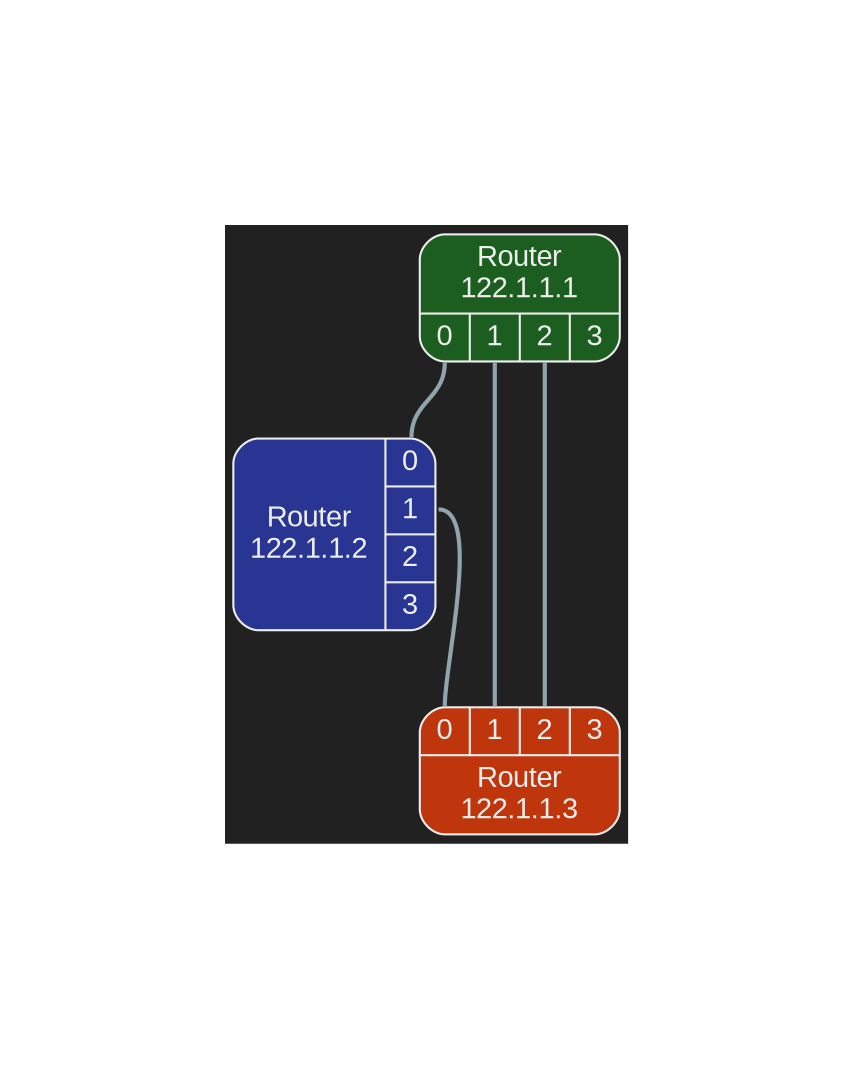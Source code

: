 graph net_props {
  bgcolor="#212121";
  margin="1.5,1.5";
  
  node [shape=record style="rounded,filled" color="#EEEEEE" fontcolor="#EEEEEE" fontname="Arial"]
  edge [color="#90A4AE" penwidth=2 fontcolor="#EEEEEE"]

  R0 [label="{Router\n122.1.1.1|{<e0>0|<e1>1|<e2>2|<e3>3}}" fillcolor="#1B5E20"]
  R1 [label="{{Router\n122.1.1.2|{<e0>0|<e1>1|<e2>2|<e3>3}}}" fillcolor="#283593"]
  R2 [label="{{<e0>0|<e1>1|<e2>2|<e3>3}|Router\n122.1.1.3}" fillcolor="#BF360C"]

  R0:e0 -- R1:e0
  R0:e1 -- R2:e1 
  R2:e2 -- R0:e2 
  R1:e1 -- R2:e0
}